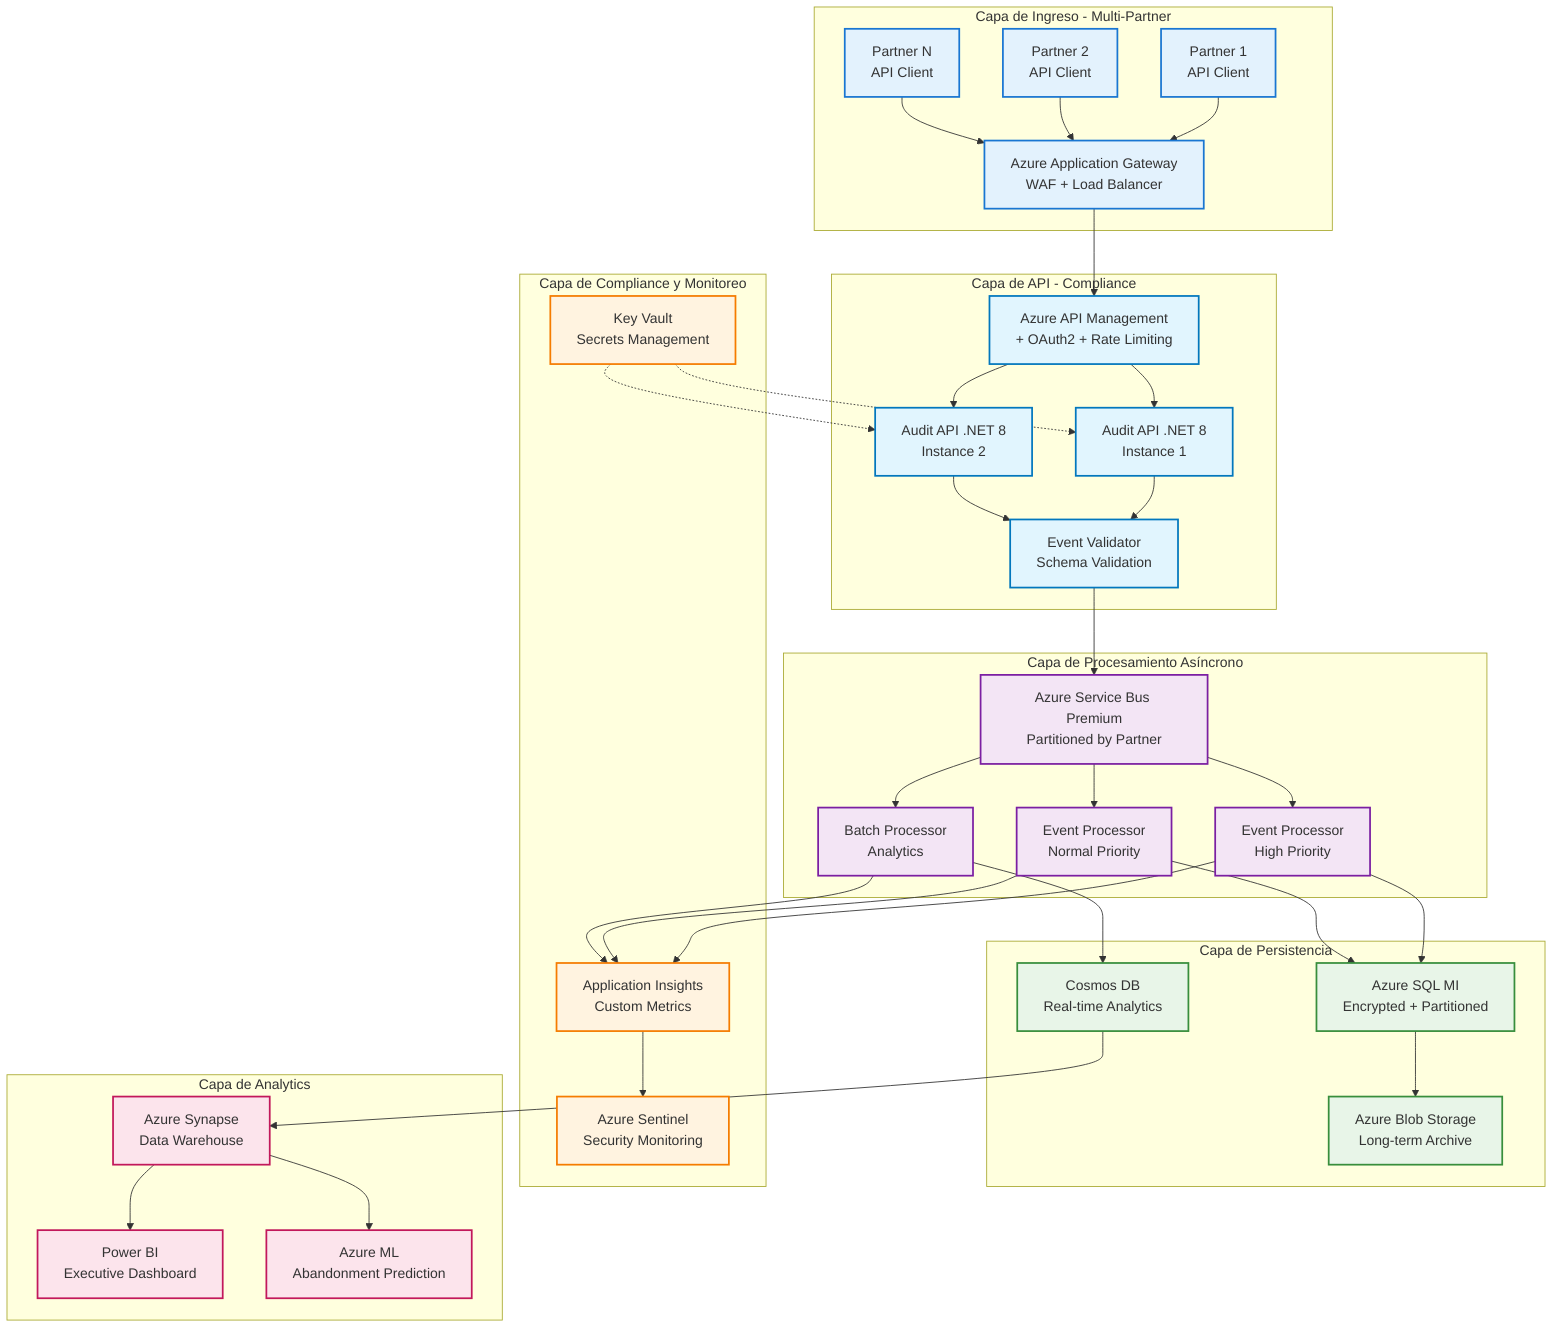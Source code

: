 graph TB
    subgraph "Capa de Ingreso - Multi-Partner"
        P1[Partner 1<br/>API Client]
        P2[Partner 2<br/>API Client]  
        PN[Partner N<br/>API Client]
        LB[Azure Application Gateway<br/>WAF + Load Balancer]
    end
    
    subgraph "Capa de API - Compliance"
        APIM[Azure API Management<br/>+ OAuth2 + Rate Limiting]
        API1[Audit API .NET 8<br/>Instance 1]
        API2[Audit API .NET 8<br/>Instance 2]
        VALID[Event Validator<br/>Schema Validation]
    end
    
    subgraph "Capa de Procesamiento Asíncrono"
        SB[Azure Service Bus Premium<br/>Partitioned by Partner]
        FUNC1[Event Processor<br/>High Priority]
        FUNC2[Event Processor<br/>Normal Priority]
        FUNC3[Batch Processor<br/>Analytics]
    end
    
    subgraph "Capa de Persistencia"
        SQLMI[Azure SQL MI<br/>Encrypted + Partitioned]
        COSMOS[Cosmos DB<br/>Real-time Analytics]
        BLOB[Azure Blob Storage<br/>Long-term Archive]
    end
    
    subgraph "Capa de Compliance y Monitoreo"
        AI[Application Insights<br/>Custom Metrics]
        SENTINEL[Azure Sentinel<br/>Security Monitoring]
        KV[Key Vault<br/>Secrets Management]
    end
    
    subgraph "Capa de Analytics"
        SYNAPSE[Azure Synapse<br/>Data Warehouse]
        PBI[Power BI<br/>Executive Dashboard]
        ML[Azure ML<br/>Abandonment Prediction]
    end
    
    P1 --> LB
    P2 --> LB
    PN --> LB
    LB --> APIM
    APIM --> API1
    APIM --> API2
    
    API1 --> VALID
    API2 --> VALID
    VALID --> SB
    
    SB --> FUNC1
    SB --> FUNC2  
    SB --> FUNC3
    
    FUNC1 --> SQLMI
    FUNC2 --> SQLMI
    FUNC3 --> COSMOS
    
    FUNC1 --> AI
    FUNC2 --> AI
    FUNC3 --> AI
    
    SQLMI --> BLOB
    COSMOS --> SYNAPSE
    SYNAPSE --> PBI
    SYNAPSE --> ML
    
    AI --> SENTINEL
    KV -.-> API1
    KV -.-> API2
    
    classDef partnerStyle fill:#e3f2fd,stroke:#1976d2,stroke-width:2px
    classDef apiStyle fill:#e1f5fe,stroke:#0277bd,stroke-width:2px  
    classDef processStyle fill:#f3e5f5,stroke:#7b1fa2,stroke-width:2px
    classDef dataStyle fill:#e8f5e8,stroke:#388e3c,stroke-width:2px
    classDef complianceStyle fill:#fff3e0,stroke:#f57c00,stroke-width:2px
    classDef analyticsStyle fill:#fce4ec,stroke:#c2185b,stroke-width:2px
    
    class P1,P2,PN,LB partnerStyle
    class APIM,API1,API2,VALID apiStyle
    class SB,FUNC1,FUNC2,FUNC3 processStyle
    class SQLMI,COSMOS,BLOB dataStyle
    class AI,SENTINEL,KV complianceStyle
    class SYNAPSE,PBI,ML analyticsStyle